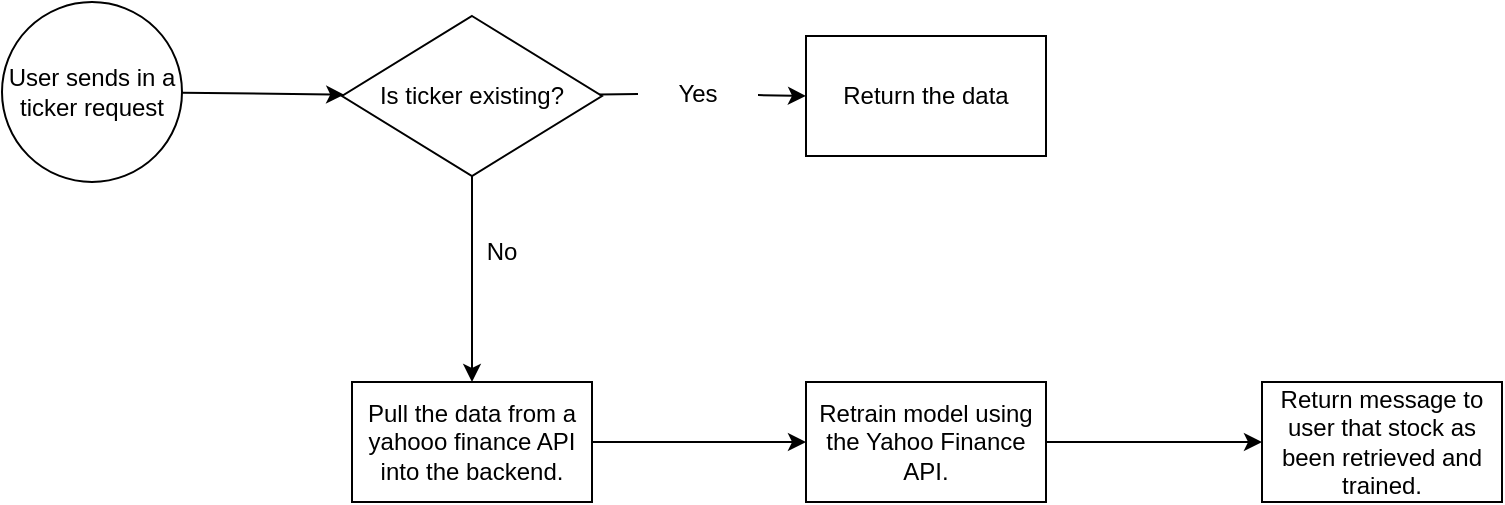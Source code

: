 <mxfile>
    <diagram id="kUWRI0QfRg9c5YHGZ5fO" name="Page-1">
        <mxGraphModel dx="698" dy="543" grid="1" gridSize="10" guides="1" tooltips="1" connect="1" arrows="1" fold="1" page="1" pageScale="1" pageWidth="850" pageHeight="1100" math="0" shadow="0">
            <root>
                <mxCell id="0"/>
                <mxCell id="1" parent="0"/>
                <mxCell id="5" style="edgeStyle=none;html=1;" edge="1" parent="1" source="2" target="3">
                    <mxGeometry relative="1" as="geometry"/>
                </mxCell>
                <mxCell id="2" value="User sends in a ticker request" style="ellipse;whiteSpace=wrap;html=1;aspect=fixed;" vertex="1" parent="1">
                    <mxGeometry x="70" y="440" width="90" height="90" as="geometry"/>
                </mxCell>
                <mxCell id="8" style="edgeStyle=none;html=1;entryX=0;entryY=0.5;entryDx=0;entryDy=0;startArrow=none;" edge="1" parent="1" source="10" target="7">
                    <mxGeometry relative="1" as="geometry"/>
                </mxCell>
                <mxCell id="9" style="edgeStyle=none;html=1;entryX=0.5;entryY=0;entryDx=0;entryDy=0;" edge="1" parent="1" source="3" target="6">
                    <mxGeometry relative="1" as="geometry"/>
                </mxCell>
                <mxCell id="3" value="Is ticker existing?" style="rhombus;whiteSpace=wrap;html=1;" vertex="1" parent="1">
                    <mxGeometry x="240" y="447" width="130" height="80" as="geometry"/>
                </mxCell>
                <mxCell id="14" style="edgeStyle=none;html=1;" edge="1" parent="1" source="6" target="13">
                    <mxGeometry relative="1" as="geometry"/>
                </mxCell>
                <mxCell id="6" value="Pull the data from a yahooo finance API into the backend." style="rounded=0;whiteSpace=wrap;html=1;" vertex="1" parent="1">
                    <mxGeometry x="245" y="630" width="120" height="60" as="geometry"/>
                </mxCell>
                <mxCell id="7" value="Return the data" style="rounded=0;whiteSpace=wrap;html=1;" vertex="1" parent="1">
                    <mxGeometry x="472" y="457" width="120" height="60" as="geometry"/>
                </mxCell>
                <mxCell id="11" value="" style="edgeStyle=none;html=1;entryX=0;entryY=0.5;entryDx=0;entryDy=0;endArrow=none;" edge="1" parent="1" source="3" target="10">
                    <mxGeometry relative="1" as="geometry">
                        <mxPoint x="370" y="487" as="sourcePoint"/>
                        <mxPoint x="500" y="487" as="targetPoint"/>
                    </mxGeometry>
                </mxCell>
                <mxCell id="10" value="Yes" style="text;html=1;strokeColor=none;fillColor=none;align=center;verticalAlign=middle;whiteSpace=wrap;rounded=0;" vertex="1" parent="1">
                    <mxGeometry x="388" y="471" width="60" height="30" as="geometry"/>
                </mxCell>
                <mxCell id="12" value="No" style="text;html=1;strokeColor=none;fillColor=none;align=center;verticalAlign=middle;whiteSpace=wrap;rounded=0;" vertex="1" parent="1">
                    <mxGeometry x="290" y="550" width="60" height="30" as="geometry"/>
                </mxCell>
                <mxCell id="16" style="edgeStyle=none;html=1;entryX=0;entryY=0.5;entryDx=0;entryDy=0;" edge="1" parent="1" source="13" target="15">
                    <mxGeometry relative="1" as="geometry"/>
                </mxCell>
                <mxCell id="13" value="Retrain model using the Yahoo Finance API." style="rounded=0;whiteSpace=wrap;html=1;" vertex="1" parent="1">
                    <mxGeometry x="472" y="630" width="120" height="60" as="geometry"/>
                </mxCell>
                <mxCell id="15" value="Return message to user that stock as been retrieved and trained." style="rounded=0;whiteSpace=wrap;html=1;" vertex="1" parent="1">
                    <mxGeometry x="700" y="630" width="120" height="60" as="geometry"/>
                </mxCell>
            </root>
        </mxGraphModel>
    </diagram>
</mxfile>